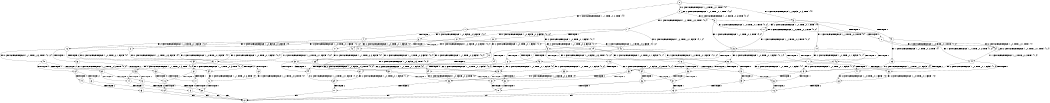 digraph BCG {
size = "7, 10.5";
center = TRUE;
node [shape = circle];
0 [peripheries = 2];
0 -> 1 [label = "EX !1 !ATOMIC_EXCH_BRANCH (1, +1, TRUE, +0, 2, TRUE) !{0}"];
0 -> 2 [label = "EX !2 !ATOMIC_EXCH_BRANCH (1, +0, TRUE, +0, 1, TRUE) !{0}"];
0 -> 3 [label = "EX !0 !ATOMIC_EXCH_BRANCH (1, +0, FALSE, +0, 3, TRUE) !{0}"];
1 -> 4 [label = "TERMINATE !1"];
1 -> 5 [label = "EX !2 !ATOMIC_EXCH_BRANCH (1, +0, TRUE, +0, 1, FALSE) !{0, 1}"];
1 -> 6 [label = "EX !0 !ATOMIC_EXCH_BRANCH (1, +0, FALSE, +0, 3, FALSE) !{0, 1}"];
2 -> 7 [label = "EX !1 !ATOMIC_EXCH_BRANCH (1, +1, TRUE, +0, 2, TRUE) !{0, 2}"];
2 -> 8 [label = "EX !0 !ATOMIC_EXCH_BRANCH (1, +0, FALSE, +0, 3, TRUE) !{0, 2}"];
2 -> 2 [label = "EX !2 !ATOMIC_EXCH_BRANCH (1, +0, TRUE, +0, 1, TRUE) !{0, 2}"];
3 -> 9 [label = "TERMINATE !0"];
3 -> 10 [label = "EX !1 !ATOMIC_EXCH_BRANCH (1, +1, TRUE, +0, 2, TRUE) !{0}"];
3 -> 11 [label = "EX !2 !ATOMIC_EXCH_BRANCH (1, +0, TRUE, +0, 1, TRUE) !{0}"];
4 -> 12 [label = "EX !2 !ATOMIC_EXCH_BRANCH (1, +0, TRUE, +0, 1, FALSE) !{0}"];
4 -> 13 [label = "EX !0 !ATOMIC_EXCH_BRANCH (1, +0, FALSE, +0, 3, FALSE) !{0}"];
5 -> 14 [label = "TERMINATE !1"];
5 -> 15 [label = "TERMINATE !2"];
5 -> 16 [label = "EX !0 !ATOMIC_EXCH_BRANCH (1, +0, FALSE, +0, 3, TRUE) !{0, 1, 2}"];
6 -> 17 [label = "TERMINATE !1"];
6 -> 18 [label = "EX !2 !ATOMIC_EXCH_BRANCH (1, +0, TRUE, +0, 1, FALSE) !{0, 1}"];
6 -> 19 [label = "EX !0 !ATOMIC_EXCH_BRANCH (1, +1, TRUE, +0, 3, FALSE) !{0, 1}"];
7 -> 20 [label = "TERMINATE !1"];
7 -> 21 [label = "EX !0 !ATOMIC_EXCH_BRANCH (1, +0, FALSE, +0, 3, FALSE) !{0, 1, 2}"];
7 -> 5 [label = "EX !2 !ATOMIC_EXCH_BRANCH (1, +0, TRUE, +0, 1, FALSE) !{0, 1, 2}"];
8 -> 22 [label = "TERMINATE !0"];
8 -> 23 [label = "EX !1 !ATOMIC_EXCH_BRANCH (1, +1, TRUE, +0, 2, TRUE) !{0, 2}"];
8 -> 11 [label = "EX !2 !ATOMIC_EXCH_BRANCH (1, +0, TRUE, +0, 1, TRUE) !{0, 2}"];
9 -> 24 [label = "EX !2 !ATOMIC_EXCH_BRANCH (1, +0, TRUE, +0, 1, TRUE) !{1}"];
9 -> 25 [label = "EX !1 !ATOMIC_EXCH_BRANCH (1, +1, TRUE, +0, 2, TRUE) !{1}"];
10 -> 26 [label = "TERMINATE !1"];
10 -> 27 [label = "TERMINATE !0"];
10 -> 28 [label = "EX !2 !ATOMIC_EXCH_BRANCH (1, +0, TRUE, +0, 1, FALSE) !{0, 1}"];
11 -> 22 [label = "TERMINATE !0"];
11 -> 23 [label = "EX !1 !ATOMIC_EXCH_BRANCH (1, +1, TRUE, +0, 2, TRUE) !{0, 2}"];
11 -> 11 [label = "EX !2 !ATOMIC_EXCH_BRANCH (1, +0, TRUE, +0, 1, TRUE) !{0, 2}"];
12 -> 29 [label = "TERMINATE !2"];
12 -> 30 [label = "EX !0 !ATOMIC_EXCH_BRANCH (1, +0, FALSE, +0, 3, TRUE) !{0, 2}"];
13 -> 31 [label = "EX !2 !ATOMIC_EXCH_BRANCH (1, +0, TRUE, +0, 1, FALSE) !{0}"];
13 -> 32 [label = "EX !0 !ATOMIC_EXCH_BRANCH (1, +1, TRUE, +0, 3, FALSE) !{0}"];
14 -> 29 [label = "TERMINATE !2"];
14 -> 30 [label = "EX !0 !ATOMIC_EXCH_BRANCH (1, +0, FALSE, +0, 3, TRUE) !{0, 2}"];
15 -> 33 [label = "TERMINATE !1"];
15 -> 34 [label = "EX !0 !ATOMIC_EXCH_BRANCH (1, +0, FALSE, +0, 3, TRUE) !{0, 1}"];
16 -> 35 [label = "TERMINATE !1"];
16 -> 36 [label = "TERMINATE !2"];
16 -> 37 [label = "TERMINATE !0"];
17 -> 31 [label = "EX !2 !ATOMIC_EXCH_BRANCH (1, +0, TRUE, +0, 1, FALSE) !{0}"];
17 -> 32 [label = "EX !0 !ATOMIC_EXCH_BRANCH (1, +1, TRUE, +0, 3, FALSE) !{0}"];
18 -> 38 [label = "TERMINATE !1"];
18 -> 39 [label = "TERMINATE !2"];
18 -> 40 [label = "EX !0 !ATOMIC_EXCH_BRANCH (1, +1, TRUE, +0, 3, TRUE) !{0, 1, 2}"];
19 -> 26 [label = "TERMINATE !1"];
19 -> 27 [label = "TERMINATE !0"];
19 -> 28 [label = "EX !2 !ATOMIC_EXCH_BRANCH (1, +0, TRUE, +0, 1, FALSE) !{0, 1}"];
20 -> 41 [label = "EX !0 !ATOMIC_EXCH_BRANCH (1, +0, FALSE, +0, 3, FALSE) !{0, 2}"];
20 -> 12 [label = "EX !2 !ATOMIC_EXCH_BRANCH (1, +0, TRUE, +0, 1, FALSE) !{0, 2}"];
21 -> 42 [label = "TERMINATE !1"];
21 -> 18 [label = "EX !2 !ATOMIC_EXCH_BRANCH (1, +0, TRUE, +0, 1, FALSE) !{0, 1, 2}"];
21 -> 43 [label = "EX !0 !ATOMIC_EXCH_BRANCH (1, +1, TRUE, +0, 3, FALSE) !{0, 1, 2}"];
22 -> 44 [label = "EX !1 !ATOMIC_EXCH_BRANCH (1, +1, TRUE, +0, 2, TRUE) !{1, 2}"];
22 -> 24 [label = "EX !2 !ATOMIC_EXCH_BRANCH (1, +0, TRUE, +0, 1, TRUE) !{1, 2}"];
23 -> 45 [label = "TERMINATE !1"];
23 -> 46 [label = "TERMINATE !0"];
23 -> 28 [label = "EX !2 !ATOMIC_EXCH_BRANCH (1, +0, TRUE, +0, 1, FALSE) !{0, 1, 2}"];
24 -> 44 [label = "EX !1 !ATOMIC_EXCH_BRANCH (1, +1, TRUE, +0, 2, TRUE) !{1, 2}"];
24 -> 24 [label = "EX !2 !ATOMIC_EXCH_BRANCH (1, +0, TRUE, +0, 1, TRUE) !{1, 2}"];
25 -> 47 [label = "TERMINATE !1"];
25 -> 48 [label = "EX !2 !ATOMIC_EXCH_BRANCH (1, +0, TRUE, +0, 1, FALSE) !{1}"];
26 -> 49 [label = "TERMINATE !0"];
26 -> 50 [label = "EX !2 !ATOMIC_EXCH_BRANCH (1, +0, TRUE, +0, 1, FALSE) !{0}"];
27 -> 47 [label = "TERMINATE !1"];
27 -> 48 [label = "EX !2 !ATOMIC_EXCH_BRANCH (1, +0, TRUE, +0, 1, FALSE) !{1}"];
28 -> 35 [label = "TERMINATE !1"];
28 -> 36 [label = "TERMINATE !2"];
28 -> 37 [label = "TERMINATE !0"];
29 -> 51 [label = "EX !0 !ATOMIC_EXCH_BRANCH (1, +0, FALSE, +0, 3, TRUE) !{0}"];
30 -> 52 [label = "TERMINATE !2"];
30 -> 53 [label = "TERMINATE !0"];
31 -> 54 [label = "TERMINATE !2"];
31 -> 55 [label = "EX !0 !ATOMIC_EXCH_BRANCH (1, +1, TRUE, +0, 3, TRUE) !{0, 2}"];
32 -> 49 [label = "TERMINATE !0"];
32 -> 50 [label = "EX !2 !ATOMIC_EXCH_BRANCH (1, +0, TRUE, +0, 1, FALSE) !{0}"];
33 -> 51 [label = "EX !0 !ATOMIC_EXCH_BRANCH (1, +0, FALSE, +0, 3, TRUE) !{0}"];
34 -> 56 [label = "TERMINATE !1"];
34 -> 57 [label = "TERMINATE !0"];
35 -> 52 [label = "TERMINATE !2"];
35 -> 53 [label = "TERMINATE !0"];
36 -> 56 [label = "TERMINATE !1"];
36 -> 57 [label = "TERMINATE !0"];
37 -> 58 [label = "TERMINATE !1"];
37 -> 59 [label = "TERMINATE !2"];
38 -> 54 [label = "TERMINATE !2"];
38 -> 55 [label = "EX !0 !ATOMIC_EXCH_BRANCH (1, +1, TRUE, +0, 3, TRUE) !{0, 2}"];
39 -> 60 [label = "TERMINATE !1"];
39 -> 61 [label = "EX !0 !ATOMIC_EXCH_BRANCH (1, +1, TRUE, +0, 3, TRUE) !{0, 1}"];
40 -> 62 [label = "TERMINATE !1"];
40 -> 63 [label = "TERMINATE !2"];
40 -> 64 [label = "TERMINATE !0"];
41 -> 31 [label = "EX !2 !ATOMIC_EXCH_BRANCH (1, +0, TRUE, +0, 1, FALSE) !{0, 2}"];
41 -> 65 [label = "EX !0 !ATOMIC_EXCH_BRANCH (1, +1, TRUE, +0, 3, FALSE) !{0, 2}"];
42 -> 31 [label = "EX !2 !ATOMIC_EXCH_BRANCH (1, +0, TRUE, +0, 1, FALSE) !{0, 2}"];
42 -> 65 [label = "EX !0 !ATOMIC_EXCH_BRANCH (1, +1, TRUE, +0, 3, FALSE) !{0, 2}"];
43 -> 45 [label = "TERMINATE !1"];
43 -> 46 [label = "TERMINATE !0"];
43 -> 28 [label = "EX !2 !ATOMIC_EXCH_BRANCH (1, +0, TRUE, +0, 1, FALSE) !{0, 1, 2}"];
44 -> 66 [label = "TERMINATE !1"];
44 -> 48 [label = "EX !2 !ATOMIC_EXCH_BRANCH (1, +0, TRUE, +0, 1, FALSE) !{1, 2}"];
45 -> 67 [label = "TERMINATE !0"];
45 -> 50 [label = "EX !2 !ATOMIC_EXCH_BRANCH (1, +0, TRUE, +0, 1, FALSE) !{0, 2}"];
46 -> 66 [label = "TERMINATE !1"];
46 -> 48 [label = "EX !2 !ATOMIC_EXCH_BRANCH (1, +0, TRUE, +0, 1, FALSE) !{1, 2}"];
47 -> 68 [label = "EX !2 !ATOMIC_EXCH_BRANCH (1, +0, TRUE, +0, 1, FALSE) !{2}"];
48 -> 58 [label = "TERMINATE !1"];
48 -> 59 [label = "TERMINATE !2"];
49 -> 69 [label = "EX !2 !ATOMIC_EXCH_BRANCH (1, +0, TRUE, +0, 1, FALSE) !{1, 2}"];
50 -> 52 [label = "TERMINATE !2"];
50 -> 53 [label = "TERMINATE !0"];
51 -> 70 [label = "TERMINATE !0"];
52 -> 70 [label = "TERMINATE !0"];
53 -> 71 [label = "TERMINATE !2"];
54 -> 72 [label = "EX !0 !ATOMIC_EXCH_BRANCH (1, +1, TRUE, +0, 3, TRUE) !{0}"];
55 -> 73 [label = "TERMINATE !2"];
55 -> 74 [label = "TERMINATE !0"];
56 -> 70 [label = "TERMINATE !0"];
57 -> 75 [label = "TERMINATE !1"];
58 -> 76 [label = "TERMINATE !2"];
59 -> 75 [label = "TERMINATE !1"];
60 -> 72 [label = "EX !0 !ATOMIC_EXCH_BRANCH (1, +1, TRUE, +0, 3, TRUE) !{0}"];
61 -> 77 [label = "TERMINATE !1"];
61 -> 78 [label = "TERMINATE !0"];
62 -> 73 [label = "TERMINATE !2"];
62 -> 74 [label = "TERMINATE !0"];
63 -> 77 [label = "TERMINATE !1"];
63 -> 78 [label = "TERMINATE !0"];
64 -> 79 [label = "TERMINATE !1"];
64 -> 80 [label = "TERMINATE !2"];
65 -> 67 [label = "TERMINATE !0"];
65 -> 50 [label = "EX !2 !ATOMIC_EXCH_BRANCH (1, +0, TRUE, +0, 1, FALSE) !{0, 2}"];
66 -> 68 [label = "EX !2 !ATOMIC_EXCH_BRANCH (1, +0, TRUE, +0, 1, FALSE) !{2}"];
67 -> 69 [label = "EX !2 !ATOMIC_EXCH_BRANCH (1, +0, TRUE, +0, 1, FALSE) !{1, 2}"];
68 -> 76 [label = "TERMINATE !2"];
69 -> 71 [label = "TERMINATE !2"];
70 -> 81 [label = "exit"];
71 -> 81 [label = "exit"];
72 -> 82 [label = "TERMINATE !0"];
73 -> 82 [label = "TERMINATE !0"];
74 -> 83 [label = "TERMINATE !2"];
75 -> 81 [label = "exit"];
76 -> 81 [label = "exit"];
77 -> 82 [label = "TERMINATE !0"];
78 -> 84 [label = "TERMINATE !1"];
79 -> 85 [label = "TERMINATE !2"];
80 -> 84 [label = "TERMINATE !1"];
82 -> 81 [label = "exit"];
83 -> 81 [label = "exit"];
84 -> 81 [label = "exit"];
85 -> 81 [label = "exit"];
}

